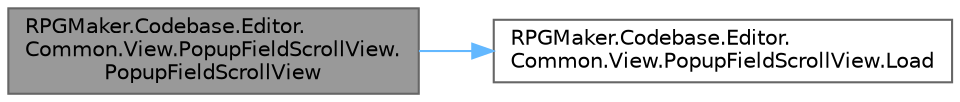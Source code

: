 digraph "RPGMaker.Codebase.Editor.Common.View.PopupFieldScrollView.PopupFieldScrollView"
{
 // LATEX_PDF_SIZE
  bgcolor="transparent";
  edge [fontname=Helvetica,fontsize=10,labelfontname=Helvetica,labelfontsize=10];
  node [fontname=Helvetica,fontsize=10,shape=box,height=0.2,width=0.4];
  rankdir="LR";
  Node1 [id="Node000001",label="RPGMaker.Codebase.Editor.\lCommon.View.PopupFieldScrollView.\lPopupFieldScrollView",height=0.2,width=0.4,color="gray40", fillcolor="grey60", style="filled", fontcolor="black",tooltip=" "];
  Node1 -> Node2 [id="edge1_Node000001_Node000002",color="steelblue1",style="solid",tooltip=" "];
  Node2 [id="Node000002",label="RPGMaker.Codebase.Editor.\lCommon.View.PopupFieldScrollView.Load",height=0.2,width=0.4,color="grey40", fillcolor="white", style="filled",URL="$d6/d22/class_r_p_g_maker_1_1_codebase_1_1_editor_1_1_common_1_1_view_1_1_popup_field_scroll_view.html#abce730ccc7fdf619e592d3199d9313ac",tooltip=" "];
}
